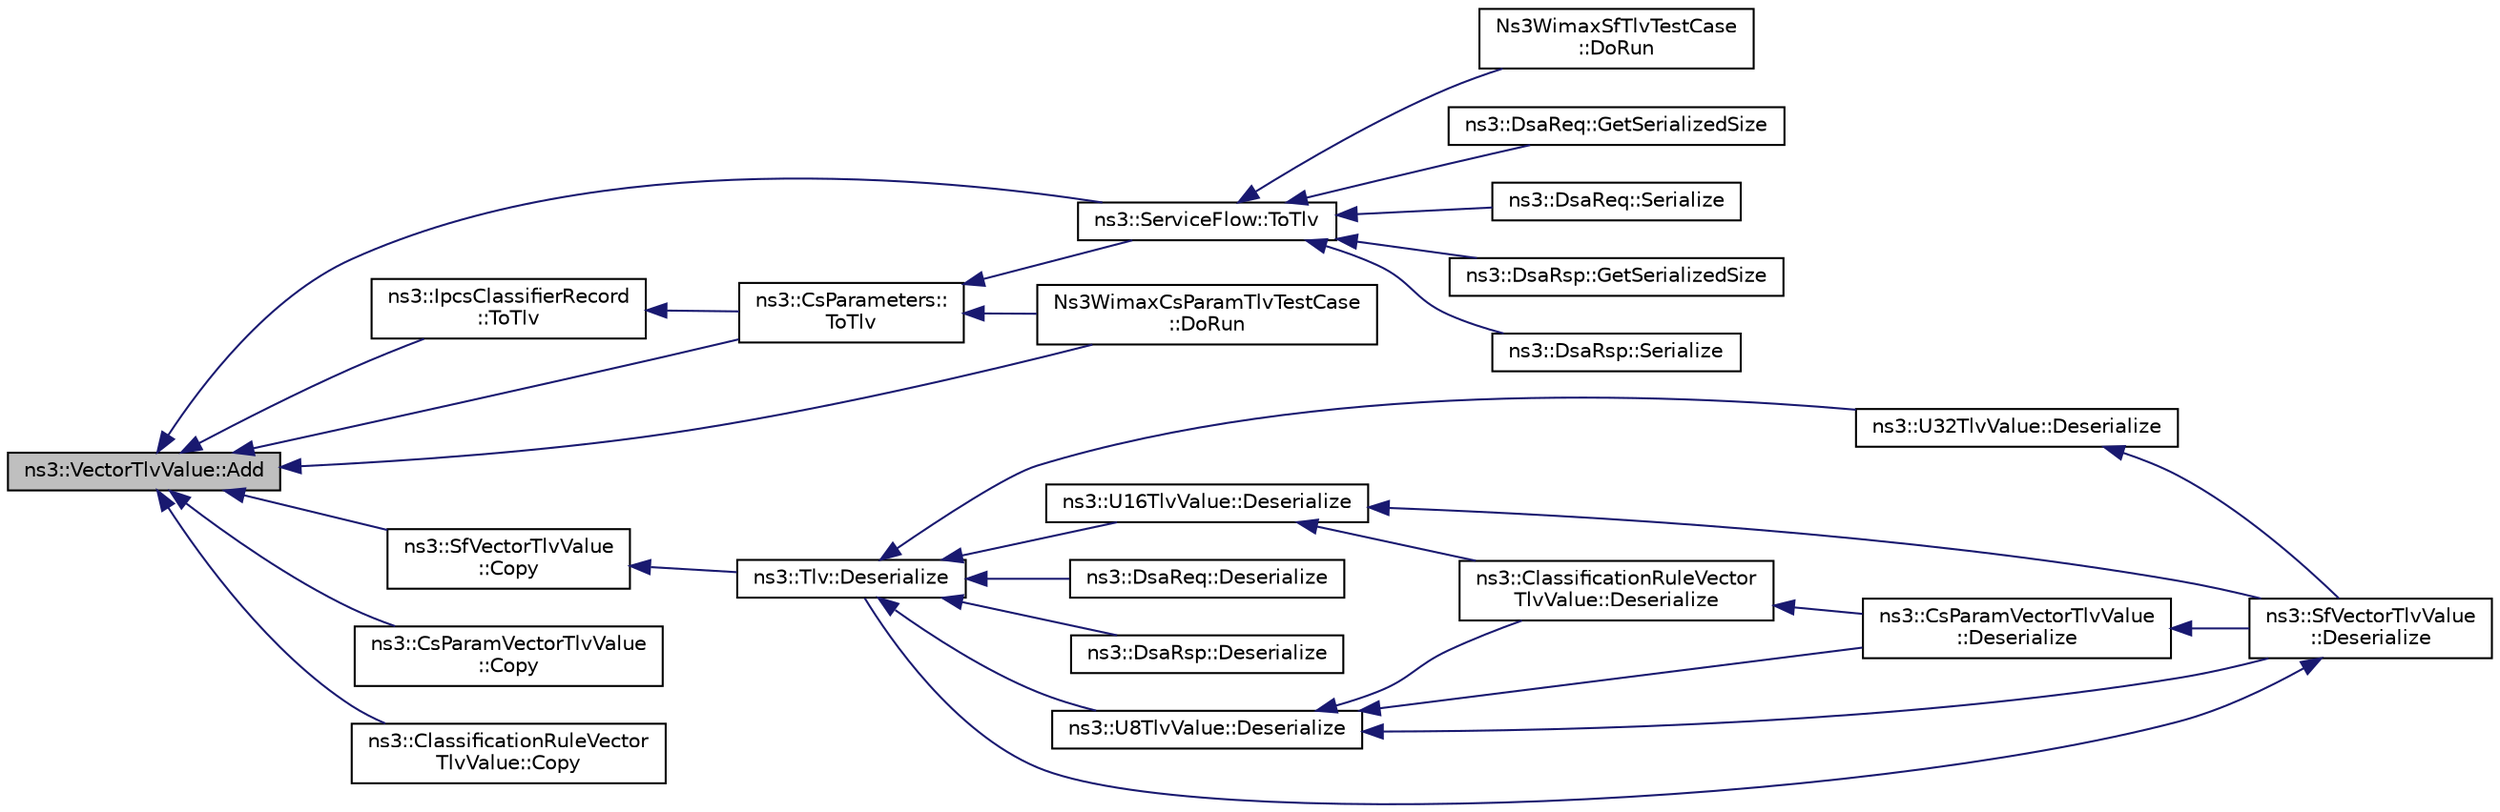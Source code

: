 digraph "ns3::VectorTlvValue::Add"
{
  edge [fontname="Helvetica",fontsize="10",labelfontname="Helvetica",labelfontsize="10"];
  node [fontname="Helvetica",fontsize="10",shape=record];
  rankdir="LR";
  Node1 [label="ns3::VectorTlvValue::Add",height=0.2,width=0.4,color="black", fillcolor="grey75", style="filled", fontcolor="black"];
  Node1 -> Node2 [dir="back",color="midnightblue",fontsize="10",style="solid"];
  Node2 [label="ns3::CsParameters::\lToTlv",height=0.2,width=0.4,color="black", fillcolor="white", style="filled",URL="$db/dfc/classns3_1_1CsParameters.html#a6626265aedf9a0e3f94baca3688f80b3",tooltip="creates a tlv from the classifier record "];
  Node2 -> Node3 [dir="back",color="midnightblue",fontsize="10",style="solid"];
  Node3 [label="ns3::ServiceFlow::ToTlv",height=0.2,width=0.4,color="black", fillcolor="white", style="filled",URL="$d7/ded/classns3_1_1ServiceFlow.html#a093dd393288e740cd63d1a8c8d871dd0",tooltip="creates a TLV from this service flow "];
  Node3 -> Node4 [dir="back",color="midnightblue",fontsize="10",style="solid"];
  Node4 [label="ns3::DsaReq::GetSerializedSize",height=0.2,width=0.4,color="black", fillcolor="white", style="filled",URL="$d9/ddb/classns3_1_1DsaReq.html#ae960f34279f0d96545cea08e9566fa54"];
  Node3 -> Node5 [dir="back",color="midnightblue",fontsize="10",style="solid"];
  Node5 [label="ns3::DsaReq::Serialize",height=0.2,width=0.4,color="black", fillcolor="white", style="filled",URL="$d9/ddb/classns3_1_1DsaReq.html#a5e5bbf11205cc44764d145d44d240c50"];
  Node3 -> Node6 [dir="back",color="midnightblue",fontsize="10",style="solid"];
  Node6 [label="ns3::DsaRsp::GetSerializedSize",height=0.2,width=0.4,color="black", fillcolor="white", style="filled",URL="$d0/d5d/classns3_1_1DsaRsp.html#a30d4c0301ba3ba58012ef8f66708fefe"];
  Node3 -> Node7 [dir="back",color="midnightblue",fontsize="10",style="solid"];
  Node7 [label="ns3::DsaRsp::Serialize",height=0.2,width=0.4,color="black", fillcolor="white", style="filled",URL="$d0/d5d/classns3_1_1DsaRsp.html#aa05a9da74aa42aab526e95f294754fca"];
  Node3 -> Node8 [dir="back",color="midnightblue",fontsize="10",style="solid"];
  Node8 [label="Ns3WimaxSfTlvTestCase\l::DoRun",height=0.2,width=0.4,color="black", fillcolor="white", style="filled",URL="$d2/d1f/classNs3WimaxSfTlvTestCase.html#a7133476eea0e8ec72406f996e5990c68",tooltip="Implementation to actually run this TestCase. "];
  Node2 -> Node9 [dir="back",color="midnightblue",fontsize="10",style="solid"];
  Node9 [label="Ns3WimaxCsParamTlvTestCase\l::DoRun",height=0.2,width=0.4,color="black", fillcolor="white", style="filled",URL="$dd/ddb/classNs3WimaxCsParamTlvTestCase.html#a787e5b86252dac18778c864535b1d4d4",tooltip="Implementation to actually run this TestCase. "];
  Node1 -> Node10 [dir="back",color="midnightblue",fontsize="10",style="solid"];
  Node10 [label="ns3::IpcsClassifierRecord\l::ToTlv",height=0.2,width=0.4,color="black", fillcolor="white", style="filled",URL="$d4/d4e/classns3_1_1IpcsClassifierRecord.html#a6ed36b66711176835375cbad80b69fdb",tooltip="Creates a TLV from this classifier. "];
  Node10 -> Node2 [dir="back",color="midnightblue",fontsize="10",style="solid"];
  Node1 -> Node3 [dir="back",color="midnightblue",fontsize="10",style="solid"];
  Node1 -> Node11 [dir="back",color="midnightblue",fontsize="10",style="solid"];
  Node11 [label="ns3::SfVectorTlvValue\l::Copy",height=0.2,width=0.4,color="black", fillcolor="white", style="filled",URL="$d5/dd8/classns3_1_1SfVectorTlvValue.html#a08a3cb4169240393ceecaf55620188fa"];
  Node11 -> Node12 [dir="back",color="midnightblue",fontsize="10",style="solid"];
  Node12 [label="ns3::Tlv::Deserialize",height=0.2,width=0.4,color="black", fillcolor="white", style="filled",URL="$d1/d1e/classns3_1_1Tlv.html#ab7f78a79bda165414feb774daf217fc2"];
  Node12 -> Node13 [dir="back",color="midnightblue",fontsize="10",style="solid"];
  Node13 [label="ns3::DsaReq::Deserialize",height=0.2,width=0.4,color="black", fillcolor="white", style="filled",URL="$d9/ddb/classns3_1_1DsaReq.html#ac18b85e52155990af188369c18a162b5"];
  Node12 -> Node14 [dir="back",color="midnightblue",fontsize="10",style="solid"];
  Node14 [label="ns3::DsaRsp::Deserialize",height=0.2,width=0.4,color="black", fillcolor="white", style="filled",URL="$d0/d5d/classns3_1_1DsaRsp.html#a753b7a45c528a85350355733615535e3"];
  Node12 -> Node15 [dir="back",color="midnightblue",fontsize="10",style="solid"];
  Node15 [label="ns3::U8TlvValue::Deserialize",height=0.2,width=0.4,color="black", fillcolor="white", style="filled",URL="$d5/d29/classns3_1_1U8TlvValue.html#a24cd462e759d9384dfc50b595d8088bb"];
  Node15 -> Node16 [dir="back",color="midnightblue",fontsize="10",style="solid"];
  Node16 [label="ns3::SfVectorTlvValue\l::Deserialize",height=0.2,width=0.4,color="black", fillcolor="white", style="filled",URL="$d5/dd8/classns3_1_1SfVectorTlvValue.html#afc34c4c61724940c485be32168137ac9"];
  Node16 -> Node12 [dir="back",color="midnightblue",fontsize="10",style="solid"];
  Node15 -> Node17 [dir="back",color="midnightblue",fontsize="10",style="solid"];
  Node17 [label="ns3::CsParamVectorTlvValue\l::Deserialize",height=0.2,width=0.4,color="black", fillcolor="white", style="filled",URL="$df/d32/classns3_1_1CsParamVectorTlvValue.html#aac92059eae88c45aa6753737e9e768b8"];
  Node17 -> Node16 [dir="back",color="midnightblue",fontsize="10",style="solid"];
  Node15 -> Node18 [dir="back",color="midnightblue",fontsize="10",style="solid"];
  Node18 [label="ns3::ClassificationRuleVector\lTlvValue::Deserialize",height=0.2,width=0.4,color="black", fillcolor="white", style="filled",URL="$d2/dc5/classns3_1_1ClassificationRuleVectorTlvValue.html#adb71f8c6a4456630500606bdacffd8c5"];
  Node18 -> Node17 [dir="back",color="midnightblue",fontsize="10",style="solid"];
  Node12 -> Node19 [dir="back",color="midnightblue",fontsize="10",style="solid"];
  Node19 [label="ns3::U16TlvValue::Deserialize",height=0.2,width=0.4,color="black", fillcolor="white", style="filled",URL="$d4/d2a/classns3_1_1U16TlvValue.html#a21b9ccc54f83f70bdf6ce449c0a5f63b"];
  Node19 -> Node16 [dir="back",color="midnightblue",fontsize="10",style="solid"];
  Node19 -> Node18 [dir="back",color="midnightblue",fontsize="10",style="solid"];
  Node12 -> Node20 [dir="back",color="midnightblue",fontsize="10",style="solid"];
  Node20 [label="ns3::U32TlvValue::Deserialize",height=0.2,width=0.4,color="black", fillcolor="white", style="filled",URL="$d4/dc0/classns3_1_1U32TlvValue.html#a7313258a457a2c251fb91d70533b2433"];
  Node20 -> Node16 [dir="back",color="midnightblue",fontsize="10",style="solid"];
  Node1 -> Node21 [dir="back",color="midnightblue",fontsize="10",style="solid"];
  Node21 [label="ns3::CsParamVectorTlvValue\l::Copy",height=0.2,width=0.4,color="black", fillcolor="white", style="filled",URL="$df/d32/classns3_1_1CsParamVectorTlvValue.html#aa4864da7204c8c661004c15683377f44"];
  Node1 -> Node22 [dir="back",color="midnightblue",fontsize="10",style="solid"];
  Node22 [label="ns3::ClassificationRuleVector\lTlvValue::Copy",height=0.2,width=0.4,color="black", fillcolor="white", style="filled",URL="$d2/dc5/classns3_1_1ClassificationRuleVectorTlvValue.html#a81c85508fe2e5891a3e1eab5b9f68b83"];
  Node1 -> Node9 [dir="back",color="midnightblue",fontsize="10",style="solid"];
}
